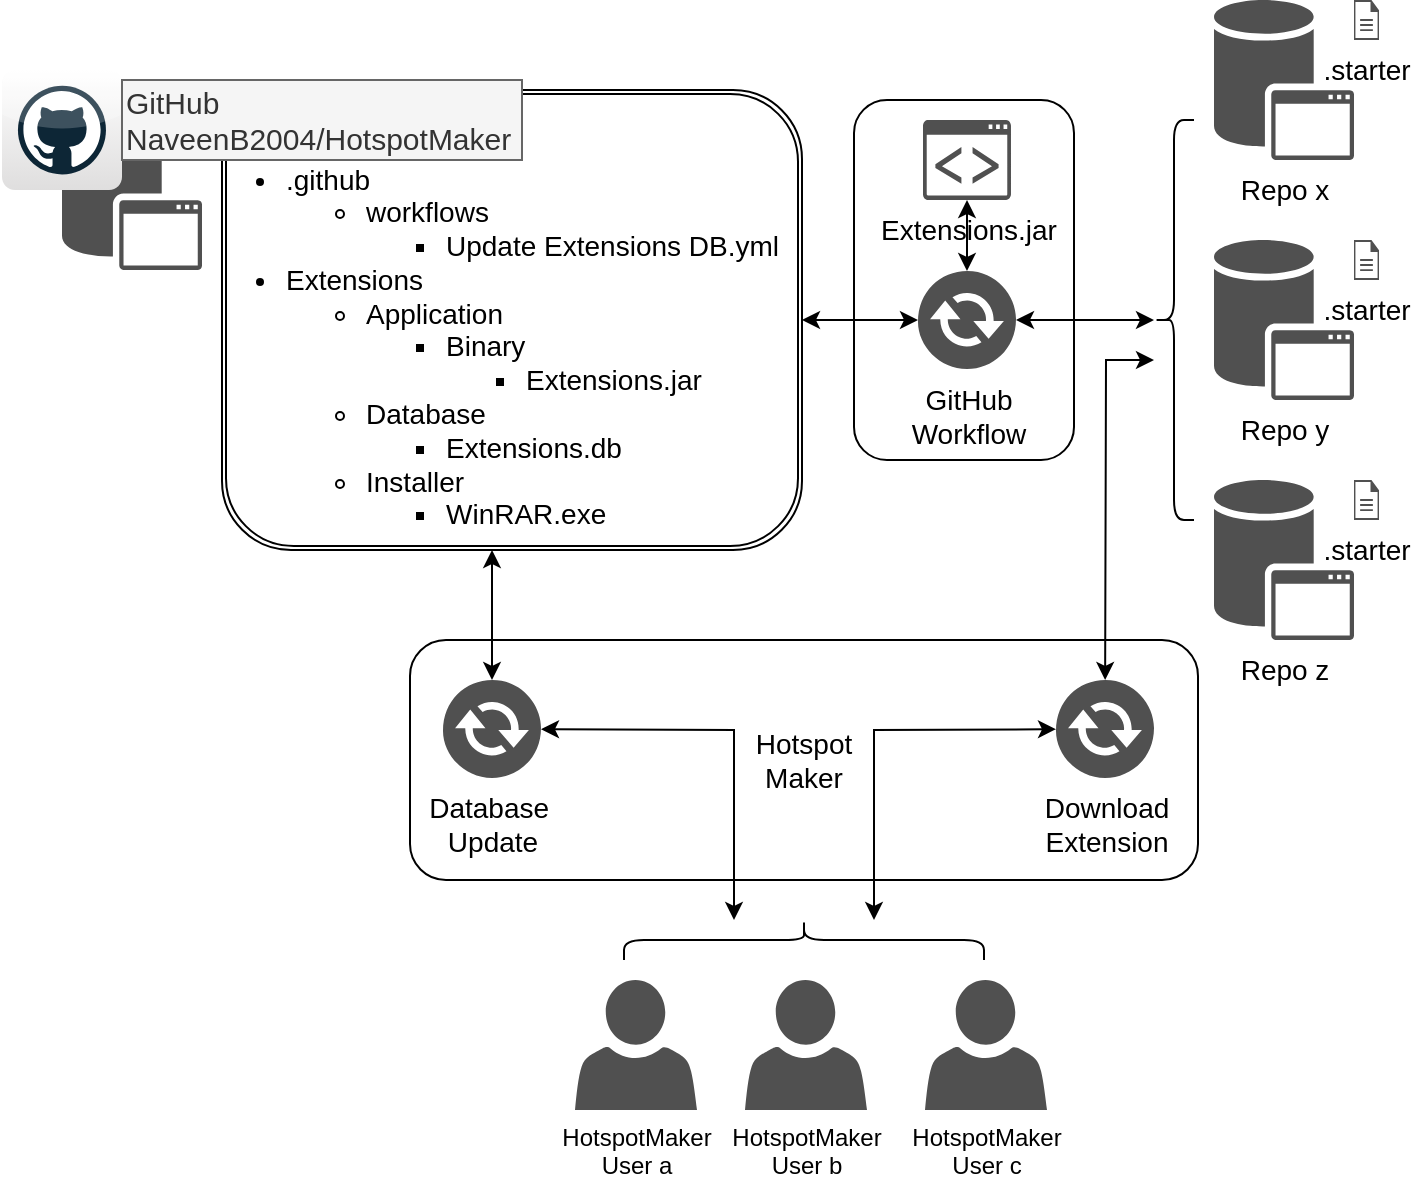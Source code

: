 <mxfile version="21.6.8" type="github">
  <diagram name="Page-1" id="IK4CgEFw9YjIWyyxmLn1">
    <mxGraphModel dx="880" dy="456" grid="1" gridSize="10" guides="1" tooltips="1" connect="1" arrows="1" fold="1" page="1" pageScale="1" pageWidth="850" pageHeight="1100" math="0" shadow="0">
      <root>
        <mxCell id="0" />
        <mxCell id="1" parent="0" />
        <mxCell id="Nbu1GZy0OXmOrN2x_37b-14" value="" style="shape=ext;double=1;rounded=1;whiteSpace=wrap;html=1;fillColor=none;" vertex="1" parent="1">
          <mxGeometry x="134" y="55" width="290" height="230" as="geometry" />
        </mxCell>
        <mxCell id="Nbu1GZy0OXmOrN2x_37b-2" value="" style="sketch=0;shadow=0;dashed=0;html=1;strokeColor=none;fillColor=#505050;labelPosition=center;verticalLabelPosition=bottom;verticalAlign=top;outlineConnect=0;align=center;shape=mxgraph.office.databases.application_store;" vertex="1" parent="1">
          <mxGeometry x="54" y="65" width="70" height="80" as="geometry" />
        </mxCell>
        <mxCell id="Nbu1GZy0OXmOrN2x_37b-3" value="" style="dashed=0;outlineConnect=0;html=1;align=center;labelPosition=center;verticalLabelPosition=bottom;verticalAlign=top;shape=mxgraph.webicons.github;gradientColor=#DFDEDE" vertex="1" parent="1">
          <mxGeometry x="24" y="45" width="60" height="60" as="geometry" />
        </mxCell>
        <mxCell id="Nbu1GZy0OXmOrN2x_37b-4" value="GitHub&lt;br style=&quot;font-size: 15px;&quot;&gt;NaveenB2004/HotspotMaker" style="text;html=1;align=left;verticalAlign=middle;whiteSpace=wrap;rounded=0;fillColor=#f5f5f5;strokeColor=#666666;fontColor=#333333;fontSize=15;" vertex="1" parent="1">
          <mxGeometry x="84" y="50" width="200" height="40" as="geometry" />
        </mxCell>
        <mxCell id="Nbu1GZy0OXmOrN2x_37b-7" value="&lt;ul style=&quot;&quot;&gt;&lt;li style=&quot;font-size: 14px;&quot;&gt;.github&lt;/li&gt;&lt;ul style=&quot;&quot;&gt;&lt;li style=&quot;font-size: 14px;&quot;&gt;workflows&lt;/li&gt;&lt;ul style=&quot;&quot;&gt;&lt;li style=&quot;&quot;&gt;Update Extensions DB.yml&lt;br&gt;&lt;/li&gt;&lt;/ul&gt;&lt;/ul&gt;&lt;li style=&quot;font-size: 14px;&quot;&gt;Extensions&lt;/li&gt;&lt;ul style=&quot;font-size: 14px;&quot;&gt;&lt;li style=&quot;font-size: 14px;&quot;&gt;Application&lt;/li&gt;&lt;ul style=&quot;font-size: 14px;&quot;&gt;&lt;li style=&quot;font-size: 14px;&quot;&gt;Binary&lt;/li&gt;&lt;ul style=&quot;font-size: 14px;&quot;&gt;&lt;li style=&quot;font-size: 14px;&quot;&gt;Extensions.jar&lt;/li&gt;&lt;/ul&gt;&lt;/ul&gt;&lt;li style=&quot;font-size: 14px;&quot;&gt;Database&lt;/li&gt;&lt;ul style=&quot;font-size: 14px;&quot;&gt;&lt;li style=&quot;font-size: 14px;&quot;&gt;Extensions.db&lt;/li&gt;&lt;/ul&gt;&lt;li style=&quot;font-size: 14px;&quot;&gt;Installer&lt;/li&gt;&lt;ul style=&quot;font-size: 14px;&quot;&gt;&lt;li style=&quot;font-size: 14px;&quot;&gt;WinRAR.exe&lt;/li&gt;&lt;/ul&gt;&lt;/ul&gt;&lt;/ul&gt;" style="text;strokeColor=none;fillColor=none;html=1;whiteSpace=wrap;verticalAlign=middle;overflow=hidden;fontSize=14;" vertex="1" parent="1">
          <mxGeometry x="124" y="75" width="290" height="210" as="geometry" />
        </mxCell>
        <mxCell id="Nbu1GZy0OXmOrN2x_37b-17" value="Repo z" style="sketch=0;shadow=0;dashed=0;html=1;strokeColor=none;fillColor=#505050;labelPosition=center;verticalLabelPosition=bottom;verticalAlign=top;outlineConnect=0;align=center;shape=mxgraph.office.databases.application_store;fontSize=14;" vertex="1" parent="1">
          <mxGeometry x="630" y="250" width="70" height="80" as="geometry" />
        </mxCell>
        <mxCell id="Nbu1GZy0OXmOrN2x_37b-18" value="" style="shape=curlyBracket;whiteSpace=wrap;html=1;rounded=1;labelPosition=left;verticalLabelPosition=middle;align=right;verticalAlign=middle;" vertex="1" parent="1">
          <mxGeometry x="600" y="70" width="20" height="200" as="geometry" />
        </mxCell>
        <mxCell id="Nbu1GZy0OXmOrN2x_37b-19" value="&lt;font style=&quot;font-size: 14px;&quot;&gt;GitHub&lt;br&gt;Workflow&lt;/font&gt;" style="sketch=0;pointerEvents=1;shadow=0;dashed=0;html=1;strokeColor=none;fillColor=#505050;labelPosition=center;verticalLabelPosition=bottom;verticalAlign=top;outlineConnect=0;align=center;shape=mxgraph.office.communications.exchange_active_sync;" vertex="1" parent="1">
          <mxGeometry x="482" y="145.5" width="49" height="49" as="geometry" />
        </mxCell>
        <mxCell id="Nbu1GZy0OXmOrN2x_37b-30" value="HotspotMaker&lt;br&gt;User a" style="sketch=0;pointerEvents=1;shadow=0;dashed=0;html=1;strokeColor=none;fillColor=#505050;labelPosition=center;verticalLabelPosition=bottom;verticalAlign=top;outlineConnect=0;align=center;shape=mxgraph.office.users.user;" vertex="1" parent="1">
          <mxGeometry x="310.5" y="500" width="61" height="65" as="geometry" />
        </mxCell>
        <mxCell id="Nbu1GZy0OXmOrN2x_37b-31" value="HotspotMaker&lt;br style=&quot;border-color: var(--border-color);&quot;&gt;User b" style="sketch=0;pointerEvents=1;shadow=0;dashed=0;html=1;strokeColor=none;fillColor=#505050;labelPosition=center;verticalLabelPosition=bottom;verticalAlign=top;outlineConnect=0;align=center;shape=mxgraph.office.users.user;" vertex="1" parent="1">
          <mxGeometry x="395.5" y="500" width="61" height="65" as="geometry" />
        </mxCell>
        <mxCell id="Nbu1GZy0OXmOrN2x_37b-32" value="HotspotMaker&lt;br style=&quot;border-color: var(--border-color);&quot;&gt;User c" style="sketch=0;pointerEvents=1;shadow=0;dashed=0;html=1;strokeColor=none;fillColor=#505050;labelPosition=center;verticalLabelPosition=bottom;verticalAlign=top;outlineConnect=0;align=center;shape=mxgraph.office.users.user;" vertex="1" parent="1">
          <mxGeometry x="485.5" y="500" width="61" height="65" as="geometry" />
        </mxCell>
        <mxCell id="Nbu1GZy0OXmOrN2x_37b-33" value="" style="shape=curlyBracket;whiteSpace=wrap;html=1;rounded=1;labelPosition=left;verticalLabelPosition=middle;align=right;verticalAlign=middle;size=0.5;rotation=90;" vertex="1" parent="1">
          <mxGeometry x="415" y="390" width="20" height="180" as="geometry" />
        </mxCell>
        <mxCell id="Nbu1GZy0OXmOrN2x_37b-35" value="Extensions.jar" style="sketch=0;pointerEvents=1;shadow=0;dashed=0;html=1;strokeColor=none;fillColor=#505050;labelPosition=center;verticalLabelPosition=bottom;verticalAlign=top;outlineConnect=0;align=center;shape=mxgraph.office.communications.ucwa_application;fontSize=14;" vertex="1" parent="1">
          <mxGeometry x="484.5" y="70" width="44" height="40" as="geometry" />
        </mxCell>
        <mxCell id="Nbu1GZy0OXmOrN2x_37b-37" value="&lt;font style=&quot;font-size: 14px;&quot;&gt;.starter&lt;/font&gt;" style="sketch=0;pointerEvents=1;shadow=0;dashed=0;html=1;strokeColor=none;fillColor=#505050;labelPosition=center;verticalLabelPosition=bottom;verticalAlign=top;outlineConnect=0;align=center;shape=mxgraph.office.concepts.document;" vertex="1" parent="1">
          <mxGeometry x="700" y="250" width="12.5" height="20" as="geometry" />
        </mxCell>
        <mxCell id="Nbu1GZy0OXmOrN2x_37b-38" value="Repo y" style="sketch=0;shadow=0;dashed=0;html=1;strokeColor=none;fillColor=#505050;labelPosition=center;verticalLabelPosition=bottom;verticalAlign=top;outlineConnect=0;align=center;shape=mxgraph.office.databases.application_store;fontSize=14;" vertex="1" parent="1">
          <mxGeometry x="630" y="130" width="70" height="80" as="geometry" />
        </mxCell>
        <mxCell id="Nbu1GZy0OXmOrN2x_37b-39" value="&lt;font style=&quot;font-size: 14px;&quot;&gt;.starter&lt;/font&gt;" style="sketch=0;pointerEvents=1;shadow=0;dashed=0;html=1;strokeColor=none;fillColor=#505050;labelPosition=center;verticalLabelPosition=bottom;verticalAlign=top;outlineConnect=0;align=center;shape=mxgraph.office.concepts.document;" vertex="1" parent="1">
          <mxGeometry x="700" y="130" width="12.5" height="20" as="geometry" />
        </mxCell>
        <mxCell id="Nbu1GZy0OXmOrN2x_37b-40" value="Repo x" style="sketch=0;shadow=0;dashed=0;html=1;strokeColor=none;fillColor=#505050;labelPosition=center;verticalLabelPosition=bottom;verticalAlign=top;outlineConnect=0;align=center;shape=mxgraph.office.databases.application_store;fontSize=14;" vertex="1" parent="1">
          <mxGeometry x="630" y="10" width="70" height="80" as="geometry" />
        </mxCell>
        <mxCell id="Nbu1GZy0OXmOrN2x_37b-41" value="&lt;font style=&quot;font-size: 14px;&quot;&gt;.starter&lt;/font&gt;" style="sketch=0;pointerEvents=1;shadow=0;dashed=0;html=1;strokeColor=none;fillColor=#505050;labelPosition=center;verticalLabelPosition=bottom;verticalAlign=top;outlineConnect=0;align=center;shape=mxgraph.office.concepts.document;" vertex="1" parent="1">
          <mxGeometry x="700" y="10" width="12.5" height="20" as="geometry" />
        </mxCell>
        <mxCell id="Nbu1GZy0OXmOrN2x_37b-42" value="&lt;font style=&quot;font-size: 14px;&quot;&gt;Database&amp;nbsp;&lt;br&gt;Update&lt;/font&gt;" style="sketch=0;pointerEvents=1;shadow=0;dashed=0;html=1;strokeColor=none;fillColor=#505050;labelPosition=center;verticalLabelPosition=bottom;verticalAlign=top;outlineConnect=0;align=center;shape=mxgraph.office.communications.exchange_active_sync;" vertex="1" parent="1">
          <mxGeometry x="244.5" y="350" width="49" height="49" as="geometry" />
        </mxCell>
        <mxCell id="Nbu1GZy0OXmOrN2x_37b-50" value="Download&lt;br style=&quot;font-size: 14px;&quot;&gt;Extension" style="sketch=0;pointerEvents=1;shadow=0;dashed=0;html=1;strokeColor=none;fillColor=#505050;labelPosition=center;verticalLabelPosition=bottom;verticalAlign=top;outlineConnect=0;align=center;shape=mxgraph.office.communications.exchange_active_sync;fontSize=14;" vertex="1" parent="1">
          <mxGeometry x="551" y="350" width="49" height="49" as="geometry" />
        </mxCell>
        <mxCell id="Nbu1GZy0OXmOrN2x_37b-69" value="&lt;font style=&quot;font-size: 14px;&quot;&gt;Hotspot&lt;br&gt;Maker&lt;/font&gt;" style="rounded=1;whiteSpace=wrap;html=1;fillColor=none;" vertex="1" parent="1">
          <mxGeometry x="228" y="330" width="394" height="120" as="geometry" />
        </mxCell>
        <mxCell id="Nbu1GZy0OXmOrN2x_37b-73" value="" style="endArrow=classic;startArrow=classic;html=1;rounded=0;" edge="1" parent="1" target="Nbu1GZy0OXmOrN2x_37b-50">
          <mxGeometry width="50" height="50" relative="1" as="geometry">
            <mxPoint x="460" y="470" as="sourcePoint" />
            <mxPoint x="520" y="380" as="targetPoint" />
            <Array as="points">
              <mxPoint x="460" y="430" />
              <mxPoint x="460" y="375" />
            </Array>
          </mxGeometry>
        </mxCell>
        <mxCell id="Nbu1GZy0OXmOrN2x_37b-74" value="" style="endArrow=classic;startArrow=classic;html=1;rounded=0;" edge="1" parent="1" target="Nbu1GZy0OXmOrN2x_37b-42">
          <mxGeometry width="50" height="50" relative="1" as="geometry">
            <mxPoint x="390" y="470" as="sourcePoint" />
            <mxPoint x="440" y="400" as="targetPoint" />
            <Array as="points">
              <mxPoint x="390" y="375" />
            </Array>
          </mxGeometry>
        </mxCell>
        <mxCell id="Nbu1GZy0OXmOrN2x_37b-75" value="" style="endArrow=classic;startArrow=classic;html=1;rounded=0;" edge="1" parent="1" source="Nbu1GZy0OXmOrN2x_37b-42" target="Nbu1GZy0OXmOrN2x_37b-7">
          <mxGeometry width="50" height="50" relative="1" as="geometry">
            <mxPoint x="260.5" y="350" as="sourcePoint" />
            <mxPoint x="310.5" y="300" as="targetPoint" />
          </mxGeometry>
        </mxCell>
        <mxCell id="Nbu1GZy0OXmOrN2x_37b-76" value="" style="endArrow=classic;startArrow=classic;html=1;rounded=0;" edge="1" parent="1" source="Nbu1GZy0OXmOrN2x_37b-50">
          <mxGeometry width="50" height="50" relative="1" as="geometry">
            <mxPoint x="460" y="350" as="sourcePoint" />
            <mxPoint x="600" y="190" as="targetPoint" />
            <Array as="points">
              <mxPoint x="576" y="190" />
            </Array>
          </mxGeometry>
        </mxCell>
        <mxCell id="Nbu1GZy0OXmOrN2x_37b-77" value="" style="endArrow=classic;startArrow=classic;html=1;rounded=0;" edge="1" parent="1" source="Nbu1GZy0OXmOrN2x_37b-19" target="Nbu1GZy0OXmOrN2x_37b-35">
          <mxGeometry width="50" height="50" relative="1" as="geometry">
            <mxPoint x="470" y="210" as="sourcePoint" />
            <mxPoint x="520" y="160" as="targetPoint" />
          </mxGeometry>
        </mxCell>
        <mxCell id="Nbu1GZy0OXmOrN2x_37b-78" value="" style="endArrow=classic;startArrow=classic;html=1;rounded=0;exitX=1;exitY=0.5;exitDx=0;exitDy=0;" edge="1" parent="1" source="Nbu1GZy0OXmOrN2x_37b-14" target="Nbu1GZy0OXmOrN2x_37b-19">
          <mxGeometry width="50" height="50" relative="1" as="geometry">
            <mxPoint x="460" y="280" as="sourcePoint" />
            <mxPoint x="510" y="230" as="targetPoint" />
          </mxGeometry>
        </mxCell>
        <mxCell id="Nbu1GZy0OXmOrN2x_37b-79" value="" style="endArrow=classic;startArrow=classic;html=1;rounded=0;" edge="1" parent="1" source="Nbu1GZy0OXmOrN2x_37b-19" target="Nbu1GZy0OXmOrN2x_37b-18">
          <mxGeometry width="50" height="50" relative="1" as="geometry">
            <mxPoint x="460" y="280" as="sourcePoint" />
            <mxPoint x="510" y="230" as="targetPoint" />
          </mxGeometry>
        </mxCell>
        <mxCell id="Nbu1GZy0OXmOrN2x_37b-80" value="" style="rounded=1;whiteSpace=wrap;html=1;fillColor=none;" vertex="1" parent="1">
          <mxGeometry x="450" y="60" width="110" height="180" as="geometry" />
        </mxCell>
      </root>
    </mxGraphModel>
  </diagram>
</mxfile>

